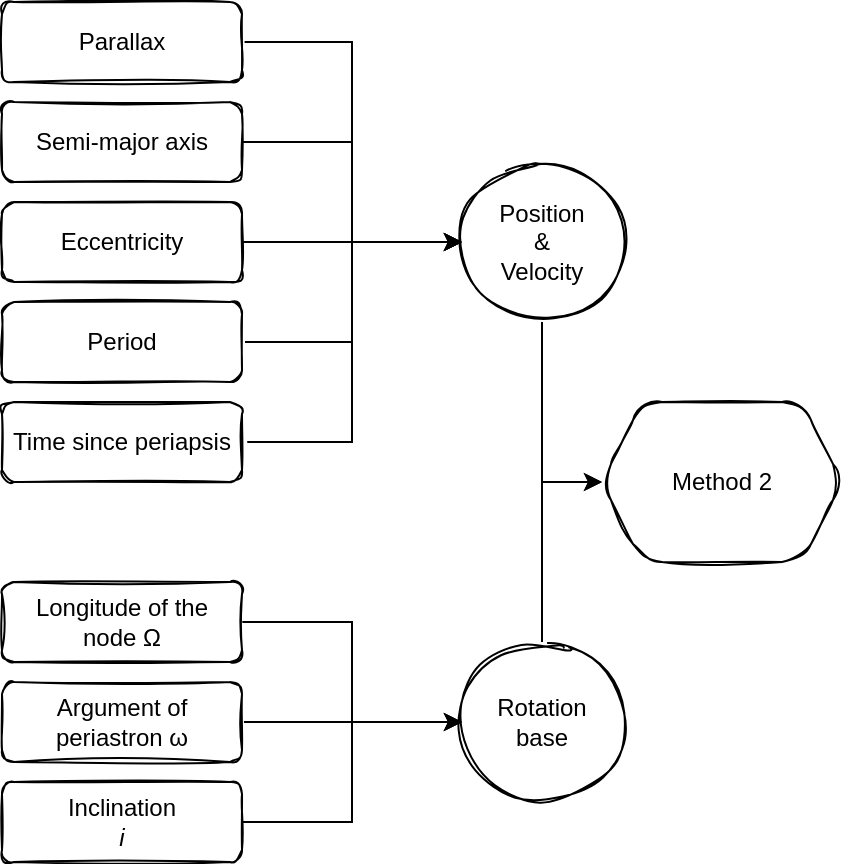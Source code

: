 <mxfile version="16.4.3" type="github">
  <diagram id="NGlc_Kp8ZYw9O9llLz7Q" name="Page-1">
    <mxGraphModel dx="1422" dy="787" grid="1" gridSize="10" guides="1" tooltips="1" connect="1" arrows="1" fold="1" page="1" pageScale="1" pageWidth="827" pageHeight="1169" math="0" shadow="0">
      <root>
        <mxCell id="0" />
        <mxCell id="1" parent="0" />
        <mxCell id="Z9iKnrdJekVh0nz7CzQW-1" value="Method 2" style="shape=hexagon;perimeter=hexagonPerimeter2;whiteSpace=wrap;html=1;fixedSize=1;sketch=1;rounded=1;" vertex="1" parent="1">
          <mxGeometry x="340" y="240" width="120" height="80" as="geometry" />
        </mxCell>
        <mxCell id="Z9iKnrdJekVh0nz7CzQW-29" style="edgeStyle=orthogonalEdgeStyle;rounded=0;orthogonalLoop=1;jettySize=auto;html=1;entryX=0;entryY=0.5;entryDx=0;entryDy=0;" edge="1" parent="1" source="Z9iKnrdJekVh0nz7CzQW-2" target="Z9iKnrdJekVh0nz7CzQW-3">
          <mxGeometry relative="1" as="geometry" />
        </mxCell>
        <mxCell id="Z9iKnrdJekVh0nz7CzQW-2" value="Semi-major axis" style="rounded=1;whiteSpace=wrap;html=1;sketch=1;" vertex="1" parent="1">
          <mxGeometry x="40" y="90" width="120" height="40" as="geometry" />
        </mxCell>
        <mxCell id="Z9iKnrdJekVh0nz7CzQW-40" style="edgeStyle=orthogonalEdgeStyle;rounded=0;orthogonalLoop=1;jettySize=auto;html=1;entryX=0;entryY=0.5;entryDx=0;entryDy=0;" edge="1" parent="1" source="Z9iKnrdJekVh0nz7CzQW-3" target="Z9iKnrdJekVh0nz7CzQW-1">
          <mxGeometry relative="1" as="geometry" />
        </mxCell>
        <mxCell id="Z9iKnrdJekVh0nz7CzQW-3" value="Position&lt;br&gt;&amp;amp;&lt;br&gt;Velocity" style="ellipse;whiteSpace=wrap;html=1;aspect=fixed;sketch=1;rounded=1;" vertex="1" parent="1">
          <mxGeometry x="270" y="120" width="80" height="80" as="geometry" />
        </mxCell>
        <mxCell id="Z9iKnrdJekVh0nz7CzQW-41" style="edgeStyle=orthogonalEdgeStyle;rounded=0;orthogonalLoop=1;jettySize=auto;html=1;entryX=0;entryY=0.5;entryDx=0;entryDy=0;" edge="1" parent="1" source="Z9iKnrdJekVh0nz7CzQW-5" target="Z9iKnrdJekVh0nz7CzQW-1">
          <mxGeometry relative="1" as="geometry" />
        </mxCell>
        <mxCell id="Z9iKnrdJekVh0nz7CzQW-5" value="Rotation&lt;br&gt;base" style="ellipse;whiteSpace=wrap;html=1;aspect=fixed;sketch=1;rounded=1;" vertex="1" parent="1">
          <mxGeometry x="270" y="360" width="80" height="80" as="geometry" />
        </mxCell>
        <mxCell id="Z9iKnrdJekVh0nz7CzQW-43" style="edgeStyle=orthogonalEdgeStyle;rounded=0;orthogonalLoop=1;jettySize=auto;html=1;entryX=0;entryY=0.5;entryDx=0;entryDy=0;" edge="1" parent="1" source="Z9iKnrdJekVh0nz7CzQW-8" target="Z9iKnrdJekVh0nz7CzQW-3">
          <mxGeometry relative="1" as="geometry" />
        </mxCell>
        <mxCell id="Z9iKnrdJekVh0nz7CzQW-8" value="Parallax" style="rounded=1;whiteSpace=wrap;html=1;sketch=1;" vertex="1" parent="1">
          <mxGeometry x="40" y="40" width="120" height="40" as="geometry" />
        </mxCell>
        <mxCell id="Z9iKnrdJekVh0nz7CzQW-21" style="edgeStyle=orthogonalEdgeStyle;rounded=0;orthogonalLoop=1;jettySize=auto;html=1;" edge="1" parent="1" source="Z9iKnrdJekVh0nz7CzQW-15" target="Z9iKnrdJekVh0nz7CzQW-3">
          <mxGeometry relative="1" as="geometry" />
        </mxCell>
        <mxCell id="Z9iKnrdJekVh0nz7CzQW-15" value="Eccentricity" style="rounded=1;whiteSpace=wrap;html=1;sketch=1;" vertex="1" parent="1">
          <mxGeometry x="40" y="140" width="120" height="40" as="geometry" />
        </mxCell>
        <mxCell id="Z9iKnrdJekVh0nz7CzQW-22" style="edgeStyle=orthogonalEdgeStyle;rounded=0;orthogonalLoop=1;jettySize=auto;html=1;entryX=0;entryY=0.5;entryDx=0;entryDy=0;" edge="1" parent="1" source="Z9iKnrdJekVh0nz7CzQW-16" target="Z9iKnrdJekVh0nz7CzQW-3">
          <mxGeometry relative="1" as="geometry" />
        </mxCell>
        <mxCell id="Z9iKnrdJekVh0nz7CzQW-16" value="Period" style="rounded=1;whiteSpace=wrap;html=1;sketch=1;" vertex="1" parent="1">
          <mxGeometry x="40" y="190" width="120" height="40" as="geometry" />
        </mxCell>
        <mxCell id="Z9iKnrdJekVh0nz7CzQW-23" style="edgeStyle=orthogonalEdgeStyle;rounded=0;orthogonalLoop=1;jettySize=auto;html=1;entryX=0;entryY=0.5;entryDx=0;entryDy=0;" edge="1" parent="1" source="Z9iKnrdJekVh0nz7CzQW-17" target="Z9iKnrdJekVh0nz7CzQW-3">
          <mxGeometry relative="1" as="geometry" />
        </mxCell>
        <mxCell id="Z9iKnrdJekVh0nz7CzQW-17" value="Time since periapsis" style="rounded=1;whiteSpace=wrap;html=1;sketch=1;" vertex="1" parent="1">
          <mxGeometry x="40" y="240" width="120" height="40" as="geometry" />
        </mxCell>
        <mxCell id="Z9iKnrdJekVh0nz7CzQW-36" style="edgeStyle=orthogonalEdgeStyle;rounded=0;orthogonalLoop=1;jettySize=auto;html=1;" edge="1" parent="1" source="Z9iKnrdJekVh0nz7CzQW-33" target="Z9iKnrdJekVh0nz7CzQW-5">
          <mxGeometry relative="1" as="geometry" />
        </mxCell>
        <mxCell id="Z9iKnrdJekVh0nz7CzQW-33" value="Longitude of the &lt;br&gt;node Ω" style="rounded=1;whiteSpace=wrap;html=1;sketch=1;" vertex="1" parent="1">
          <mxGeometry x="40" y="330" width="120" height="40" as="geometry" />
        </mxCell>
        <mxCell id="Z9iKnrdJekVh0nz7CzQW-37" style="edgeStyle=orthogonalEdgeStyle;rounded=0;orthogonalLoop=1;jettySize=auto;html=1;entryX=0;entryY=0.5;entryDx=0;entryDy=0;" edge="1" parent="1" source="Z9iKnrdJekVh0nz7CzQW-34" target="Z9iKnrdJekVh0nz7CzQW-5">
          <mxGeometry relative="1" as="geometry" />
        </mxCell>
        <mxCell id="Z9iKnrdJekVh0nz7CzQW-34" value="Argument of periastron ω" style="rounded=1;whiteSpace=wrap;html=1;sketch=1;" vertex="1" parent="1">
          <mxGeometry x="40" y="380" width="120" height="40" as="geometry" />
        </mxCell>
        <mxCell id="Z9iKnrdJekVh0nz7CzQW-38" style="edgeStyle=orthogonalEdgeStyle;rounded=0;orthogonalLoop=1;jettySize=auto;html=1;" edge="1" parent="1" source="Z9iKnrdJekVh0nz7CzQW-35" target="Z9iKnrdJekVh0nz7CzQW-5">
          <mxGeometry relative="1" as="geometry" />
        </mxCell>
        <mxCell id="Z9iKnrdJekVh0nz7CzQW-35" value="Inclination &lt;br&gt;&lt;i&gt;i&lt;/i&gt;" style="rounded=1;whiteSpace=wrap;html=1;sketch=1;" vertex="1" parent="1">
          <mxGeometry x="40" y="430" width="120" height="40" as="geometry" />
        </mxCell>
      </root>
    </mxGraphModel>
  </diagram>
</mxfile>
